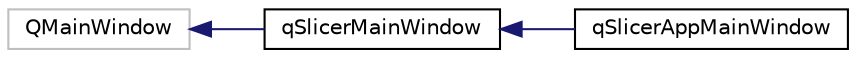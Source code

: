 digraph "Graphical Class Hierarchy"
{
  bgcolor="transparent";
  edge [fontname="Helvetica",fontsize="10",labelfontname="Helvetica",labelfontsize="10"];
  node [fontname="Helvetica",fontsize="10",shape=record];
  rankdir="LR";
  Node815 [label="QMainWindow",height=0.2,width=0.4,color="grey75"];
  Node815 -> Node0 [dir="back",color="midnightblue",fontsize="10",style="solid",fontname="Helvetica"];
  Node0 [label="qSlicerMainWindow",height=0.2,width=0.4,color="black",URL="$classqSlicerMainWindow.html"];
  Node0 -> Node1 [dir="back",color="midnightblue",fontsize="10",style="solid",fontname="Helvetica"];
  Node1 [label="qSlicerAppMainWindow",height=0.2,width=0.4,color="black",URL="$classqSlicerAppMainWindow.html"];
}
